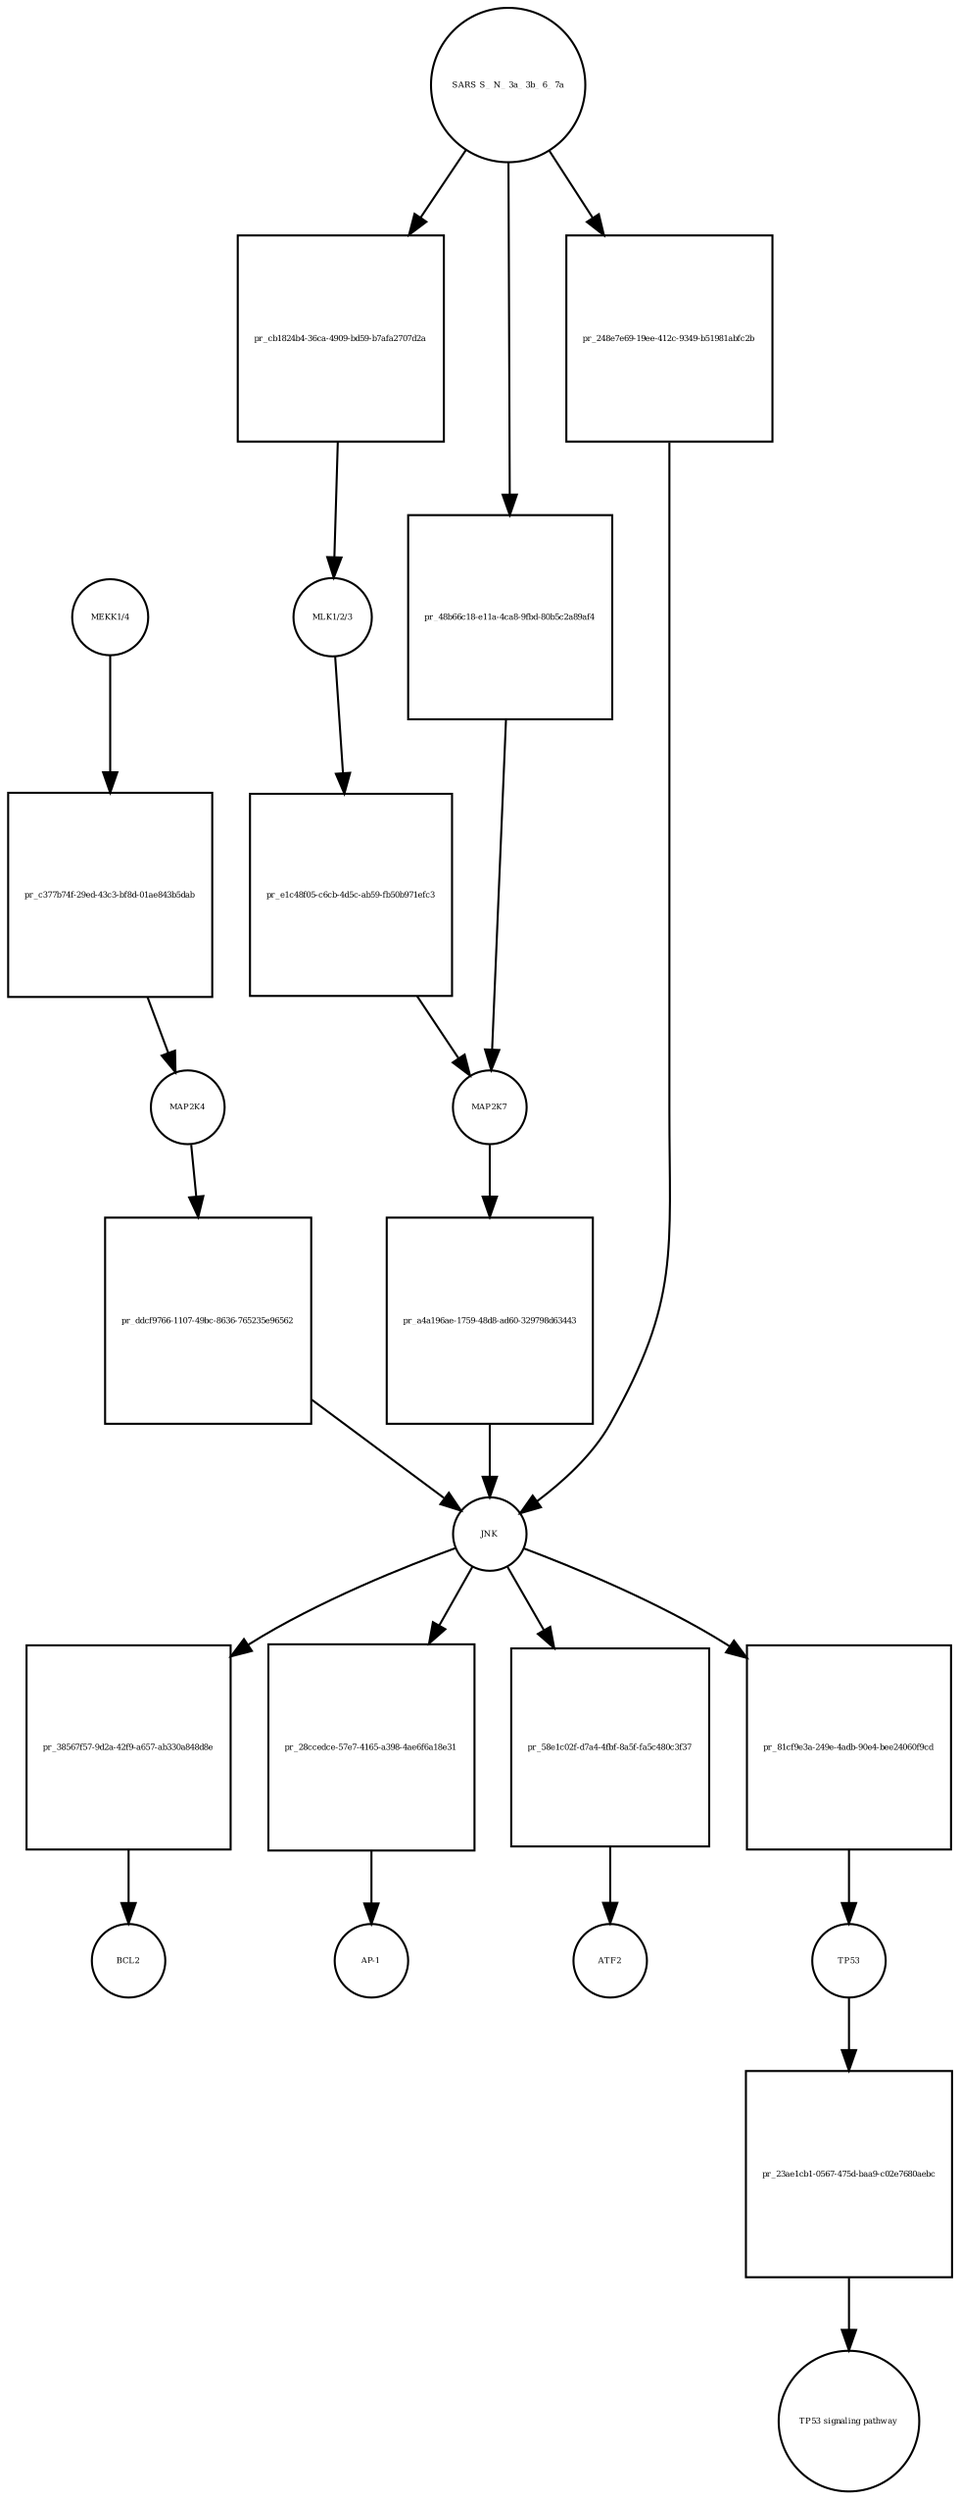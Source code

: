 strict digraph  {
"MEKK1/4" [annotation="", bipartite=0, cls=complex, fontsize=4, label="MEKK1/4", shape=circle];
"pr_c377b74f-29ed-43c3-bf8d-01ae843b5dab" [annotation="", bipartite=1, cls=process, fontsize=4, label="pr_c377b74f-29ed-43c3-bf8d-01ae843b5dab", shape=square];
MAP2K4 [annotation=urn_miriam_uniprot_P45985, bipartite=0, cls=macromolecule, fontsize=4, label=MAP2K4, shape=circle];
"MLK1/2/3" [annotation="", bipartite=0, cls=complex, fontsize=4, label="MLK1/2/3", shape=circle];
"pr_e1c48f05-c6cb-4d5c-ab59-fb50b971efc3" [annotation="", bipartite=1, cls=process, fontsize=4, label="pr_e1c48f05-c6cb-4d5c-ab59-fb50b971efc3", shape=square];
MAP2K7 [annotation=urn_miriam_uniprot_O14733, bipartite=0, cls=macromolecule, fontsize=4, label=MAP2K7, shape=circle];
"pr_ddcf9766-1107-49bc-8636-765235e96562" [annotation="", bipartite=1, cls=process, fontsize=4, label="pr_ddcf9766-1107-49bc-8636-765235e96562", shape=square];
JNK [annotation="", bipartite=0, cls=complex, fontsize=4, label=JNK, shape=circle];
"pr_a4a196ae-1759-48d8-ad60-329798d63443" [annotation="", bipartite=1, cls=process, fontsize=4, label="pr_a4a196ae-1759-48d8-ad60-329798d63443", shape=square];
"pr_38567f57-9d2a-42f9-a657-ab330a848d8e" [annotation="", bipartite=1, cls=process, fontsize=4, label="pr_38567f57-9d2a-42f9-a657-ab330a848d8e", shape=square];
BCL2 [annotation=urn_miriam_uniprot_P10415, bipartite=0, cls=macromolecule, fontsize=4, label=BCL2, shape=circle];
"pr_28ccedce-57e7-4165-a398-4ae6f6a18e31" [annotation="", bipartite=1, cls=process, fontsize=4, label="pr_28ccedce-57e7-4165-a398-4ae6f6a18e31", shape=square];
"AP-1" [annotation="", bipartite=0, cls=complex, fontsize=4, label="AP-1", shape=circle];
"SARS S_ N_ 3a_ 3b_ 6_ 7a" [annotation="", bipartite=0, cls=macromolecule, fontsize=4, label="SARS S_ N_ 3a_ 3b_ 6_ 7a", shape=circle];
"pr_cb1824b4-36ca-4909-bd59-b7afa2707d2a" [annotation="", bipartite=1, cls=process, fontsize=4, label="pr_cb1824b4-36ca-4909-bd59-b7afa2707d2a", shape=square];
"pr_58e1c02f-d7a4-4fbf-8a5f-fa5c480c3f37" [annotation="", bipartite=1, cls=process, fontsize=4, label="pr_58e1c02f-d7a4-4fbf-8a5f-fa5c480c3f37", shape=square];
ATF2 [annotation=urn_miriam_uniprot_P15336, bipartite=0, cls=macromolecule, fontsize=4, label=ATF2, shape=circle];
"pr_81cf9e3a-249e-4adb-90e4-bee24060f9cd" [annotation="", bipartite=1, cls=process, fontsize=4, label="pr_81cf9e3a-249e-4adb-90e4-bee24060f9cd", shape=square];
TP53 [annotation=urn_miriam_uniprot_P04637, bipartite=0, cls=macromolecule, fontsize=4, label=TP53, shape=circle];
"pr_23ae1cb1-0567-475d-baa9-c02e7680aebc" [annotation="", bipartite=1, cls=process, fontsize=4, label="pr_23ae1cb1-0567-475d-baa9-c02e7680aebc", shape=square];
"TP53 signaling pathway" [annotation="", bipartite=0, cls="unspecified entity", fontsize=4, label="TP53 signaling pathway", shape=circle];
"pr_48b66c18-e11a-4ca8-9fbd-80b5c2a89af4" [annotation="", bipartite=1, cls=process, fontsize=4, label="pr_48b66c18-e11a-4ca8-9fbd-80b5c2a89af4", shape=square];
"pr_248e7e69-19ee-412c-9349-b51981abfc2b" [annotation="", bipartite=1, cls=process, fontsize=4, label="pr_248e7e69-19ee-412c-9349-b51981abfc2b", shape=square];
"MEKK1/4" -> "pr_c377b74f-29ed-43c3-bf8d-01ae843b5dab"  [annotation="", interaction_type=consumption];
"pr_c377b74f-29ed-43c3-bf8d-01ae843b5dab" -> MAP2K4  [annotation="", interaction_type=production];
MAP2K4 -> "pr_ddcf9766-1107-49bc-8636-765235e96562"  [annotation="", interaction_type=consumption];
"MLK1/2/3" -> "pr_e1c48f05-c6cb-4d5c-ab59-fb50b971efc3"  [annotation="", interaction_type=consumption];
"pr_e1c48f05-c6cb-4d5c-ab59-fb50b971efc3" -> MAP2K7  [annotation="", interaction_type=production];
MAP2K7 -> "pr_a4a196ae-1759-48d8-ad60-329798d63443"  [annotation="", interaction_type=consumption];
"pr_ddcf9766-1107-49bc-8636-765235e96562" -> JNK  [annotation="", interaction_type=production];
JNK -> "pr_38567f57-9d2a-42f9-a657-ab330a848d8e"  [annotation="", interaction_type=consumption];
JNK -> "pr_28ccedce-57e7-4165-a398-4ae6f6a18e31"  [annotation="", interaction_type=consumption];
JNK -> "pr_58e1c02f-d7a4-4fbf-8a5f-fa5c480c3f37"  [annotation="", interaction_type=consumption];
JNK -> "pr_81cf9e3a-249e-4adb-90e4-bee24060f9cd"  [annotation="", interaction_type=consumption];
"pr_a4a196ae-1759-48d8-ad60-329798d63443" -> JNK  [annotation="", interaction_type=production];
"pr_38567f57-9d2a-42f9-a657-ab330a848d8e" -> BCL2  [annotation="", interaction_type=production];
"pr_28ccedce-57e7-4165-a398-4ae6f6a18e31" -> "AP-1"  [annotation="", interaction_type=production];
"SARS S_ N_ 3a_ 3b_ 6_ 7a" -> "pr_cb1824b4-36ca-4909-bd59-b7afa2707d2a"  [annotation="", interaction_type=consumption];
"SARS S_ N_ 3a_ 3b_ 6_ 7a" -> "pr_48b66c18-e11a-4ca8-9fbd-80b5c2a89af4"  [annotation="", interaction_type=consumption];
"SARS S_ N_ 3a_ 3b_ 6_ 7a" -> "pr_248e7e69-19ee-412c-9349-b51981abfc2b"  [annotation="", interaction_type=consumption];
"pr_cb1824b4-36ca-4909-bd59-b7afa2707d2a" -> "MLK1/2/3"  [annotation="", interaction_type=production];
"pr_58e1c02f-d7a4-4fbf-8a5f-fa5c480c3f37" -> ATF2  [annotation="", interaction_type=production];
"pr_81cf9e3a-249e-4adb-90e4-bee24060f9cd" -> TP53  [annotation="", interaction_type=production];
TP53 -> "pr_23ae1cb1-0567-475d-baa9-c02e7680aebc"  [annotation="", interaction_type=consumption];
"pr_23ae1cb1-0567-475d-baa9-c02e7680aebc" -> "TP53 signaling pathway"  [annotation="", interaction_type=production];
"pr_48b66c18-e11a-4ca8-9fbd-80b5c2a89af4" -> MAP2K7  [annotation="", interaction_type=production];
"pr_248e7e69-19ee-412c-9349-b51981abfc2b" -> JNK  [annotation="", interaction_type=production];
}
